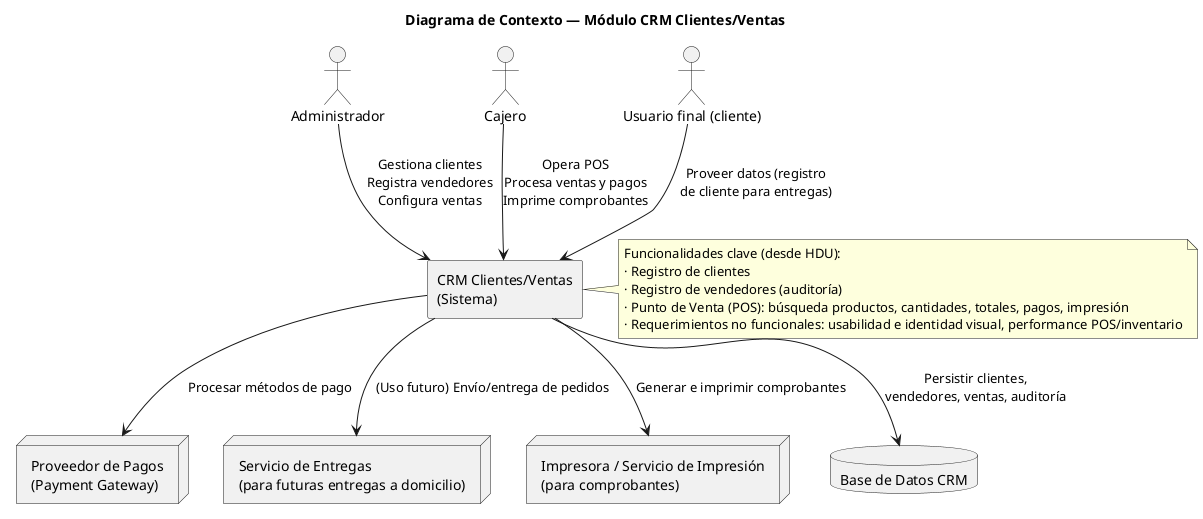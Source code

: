 @startuml Contexto_CRM_Clientes_Ventas
' Estilo básico
skinparam titleFontSize 14
title Diagrama de Contexto — Módulo CRM Clientes/Ventas

actor "Administrador" as Admin
actor "Cajero" as Cajero
actor "Usuario final (cliente)" as UsuarioFinal

rectangle "CRM Clientes/Ventas\n(Sistema)" as CRM {
}

' Sistemas externos explícitamente referenciados en HDU
node "Proveedor de Pagos\n(Payment Gateway)" as PagoExt
node "Servicio de Entregas\n(para futuras entregas a domicilio)" as EntregasExt
node "Impresora / Servicio de Impresión\n(para comprobantes)" as ImpresoraExt
database "Base de Datos CRM" as DB

' Relaciones
Admin --> CRM : Gestiona clientes\nRegistra vendedores\nConfigura ventas
Cajero --> CRM : Opera POS\nProcesa ventas y pagos\nImprime comprobantes
UsuarioFinal --> CRM : Proveer datos (registro\nde cliente para entregas)
CRM --> PagoExt : Procesar métodos de pago
CRM --> EntregasExt : (Uso futuro) Envío/entrega de pedidos
CRM --> ImpresoraExt : Generar e imprimir comprobantes
CRM --> DB : Persistir clientes,\nvendedores, ventas, auditoría

note right of CRM
Funcionalidades clave (desde HDU):
· Registro de clientes
· Registro de vendedores (auditoría)
· Punto de Venta (POS): búsqueda productos, cantidades, totales, pagos, impresión
· Requerimientos no funcionales: usabilidad e identidad visual, performance POS/inventario
end note

@enduml
